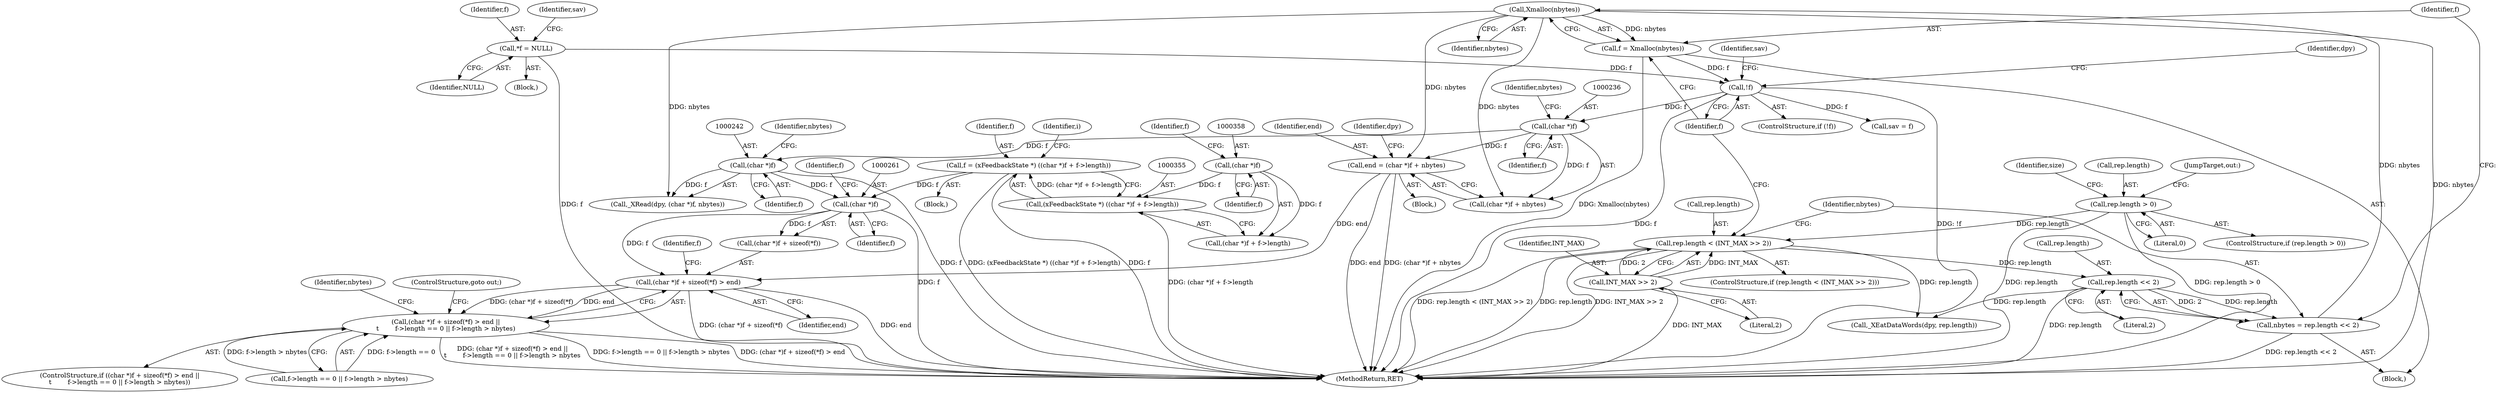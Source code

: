digraph "0_libXi_19a9cd607de73947fcfb104682f203ffe4e1f4e5_1@pointer" {
"1000258" [label="(Call,(char *)f + sizeof(*f) > end)"];
"1000260" [label="(Call,(char *)f)"];
"1000352" [label="(Call,f = (xFeedbackState *) ((char *)f + f->length))"];
"1000354" [label="(Call,(xFeedbackState *) ((char *)f + f->length))"];
"1000357" [label="(Call,(char *)f)"];
"1000241" [label="(Call,(char *)f)"];
"1000235" [label="(Call,(char *)f)"];
"1000219" [label="(Call,!f)"];
"1000114" [label="(Call,*f = NULL)"];
"1000214" [label="(Call,f = Xmalloc(nbytes))"];
"1000216" [label="(Call,Xmalloc(nbytes))"];
"1000207" [label="(Call,nbytes = rep.length << 2)"];
"1000209" [label="(Call,rep.length << 2)"];
"1000199" [label="(Call,rep.length < (INT_MAX >> 2))"];
"1000180" [label="(Call,rep.length > 0)"];
"1000203" [label="(Call,INT_MAX >> 2)"];
"1000232" [label="(Call,end = (char *)f + nbytes)"];
"1000257" [label="(Call,(char *)f + sizeof(*f) > end ||\n\t        f->length == 0 || f->length > nbytes)"];
"1000361" [label="(Identifier,f)"];
"1000116" [label="(Identifier,NULL)"];
"1000206" [label="(Block,)"];
"1000265" [label="(Identifier,f)"];
"1000189" [label="(Identifier,size)"];
"1000184" [label="(Literal,0)"];
"1000220" [label="(Identifier,f)"];
"1000244" [label="(Identifier,nbytes)"];
"1000219" [label="(Call,!f)"];
"1000204" [label="(Identifier,INT_MAX)"];
"1000359" [label="(Identifier,f)"];
"1000199" [label="(Call,rep.length < (INT_MAX >> 2))"];
"1000179" [label="(ControlStructure,if (rep.length > 0))"];
"1000243" [label="(Identifier,f)"];
"1000235" [label="(Call,(char *)f)"];
"1000775" [label="(MethodReturn,RET)"];
"1000223" [label="(Identifier,dpy)"];
"1000232" [label="(Call,end = (char *)f + nbytes)"];
"1000237" [label="(Identifier,f)"];
"1000114" [label="(Call,*f = NULL)"];
"1000278" [label="(ControlStructure,goto out;)"];
"1000356" [label="(Call,(char *)f + f->length)"];
"1000115" [label="(Identifier,f)"];
"1000180" [label="(Call,rep.length > 0)"];
"1000266" [label="(Identifier,end)"];
"1000270" [label="(Identifier,f)"];
"1000354" [label="(Call,(xFeedbackState *) ((char *)f + f->length))"];
"1000119" [label="(Identifier,sav)"];
"1000205" [label="(Literal,2)"];
"1000240" [label="(Identifier,dpy)"];
"1000213" [label="(Literal,2)"];
"1000258" [label="(Call,(char *)f + sizeof(*f) > end)"];
"1000207" [label="(Call,nbytes = rep.length << 2)"];
"1000256" [label="(ControlStructure,if ((char *)f + sizeof(*f) > end ||\n\t        f->length == 0 || f->length > nbytes))"];
"1000255" [label="(Block,)"];
"1000230" [label="(Identifier,sav)"];
"1000254" [label="(Identifier,i)"];
"1000260" [label="(Call,(char *)f)"];
"1000208" [label="(Identifier,nbytes)"];
"1000262" [label="(Identifier,f)"];
"1000257" [label="(Call,(char *)f + sizeof(*f) > end ||\n\t        f->length == 0 || f->length > nbytes)"];
"1000241" [label="(Call,(char *)f)"];
"1000216" [label="(Call,Xmalloc(nbytes))"];
"1000200" [label="(Call,rep.length)"];
"1000238" [label="(Identifier,nbytes)"];
"1000352" [label="(Call,f = (xFeedbackState *) ((char *)f + f->length))"];
"1000259" [label="(Call,(char *)f + sizeof(*f))"];
"1000239" [label="(Call,_XRead(dpy, (char *)f, nbytes))"];
"1000353" [label="(Identifier,f)"];
"1000217" [label="(Identifier,nbytes)"];
"1000210" [label="(Call,rep.length)"];
"1000222" [label="(Call,_XEatDataWords(dpy, rep.length))"];
"1000198" [label="(ControlStructure,if (rep.length < (INT_MAX >> 2)))"];
"1000267" [label="(Call,f->length == 0 || f->length > nbytes)"];
"1000280" [label="(Identifier,nbytes)"];
"1000218" [label="(ControlStructure,if (!f))"];
"1000214" [label="(Call,f = Xmalloc(nbytes))"];
"1000185" [label="(Block,)"];
"1000181" [label="(Call,rep.length)"];
"1000203" [label="(Call,INT_MAX >> 2)"];
"1000234" [label="(Call,(char *)f + nbytes)"];
"1000209" [label="(Call,rep.length << 2)"];
"1000233" [label="(Identifier,end)"];
"1000357" [label="(Call,(char *)f)"];
"1000104" [label="(Block,)"];
"1000215" [label="(Identifier,f)"];
"1000229" [label="(Call,sav = f)"];
"1000765" [label="(JumpTarget,out:)"];
"1000258" -> "1000257"  [label="AST: "];
"1000258" -> "1000266"  [label="CFG: "];
"1000259" -> "1000258"  [label="AST: "];
"1000266" -> "1000258"  [label="AST: "];
"1000270" -> "1000258"  [label="CFG: "];
"1000257" -> "1000258"  [label="CFG: "];
"1000258" -> "1000775"  [label="DDG: (char *)f + sizeof(*f)"];
"1000258" -> "1000775"  [label="DDG: end"];
"1000258" -> "1000257"  [label="DDG: (char *)f + sizeof(*f)"];
"1000258" -> "1000257"  [label="DDG: end"];
"1000260" -> "1000258"  [label="DDG: f"];
"1000232" -> "1000258"  [label="DDG: end"];
"1000260" -> "1000259"  [label="AST: "];
"1000260" -> "1000262"  [label="CFG: "];
"1000261" -> "1000260"  [label="AST: "];
"1000262" -> "1000260"  [label="AST: "];
"1000265" -> "1000260"  [label="CFG: "];
"1000260" -> "1000775"  [label="DDG: f"];
"1000260" -> "1000259"  [label="DDG: f"];
"1000352" -> "1000260"  [label="DDG: f"];
"1000241" -> "1000260"  [label="DDG: f"];
"1000352" -> "1000255"  [label="AST: "];
"1000352" -> "1000354"  [label="CFG: "];
"1000353" -> "1000352"  [label="AST: "];
"1000354" -> "1000352"  [label="AST: "];
"1000254" -> "1000352"  [label="CFG: "];
"1000352" -> "1000775"  [label="DDG: f"];
"1000352" -> "1000775"  [label="DDG: (xFeedbackState *) ((char *)f + f->length)"];
"1000354" -> "1000352"  [label="DDG: (char *)f + f->length"];
"1000354" -> "1000356"  [label="CFG: "];
"1000355" -> "1000354"  [label="AST: "];
"1000356" -> "1000354"  [label="AST: "];
"1000354" -> "1000775"  [label="DDG: (char *)f + f->length"];
"1000357" -> "1000354"  [label="DDG: f"];
"1000357" -> "1000356"  [label="AST: "];
"1000357" -> "1000359"  [label="CFG: "];
"1000358" -> "1000357"  [label="AST: "];
"1000359" -> "1000357"  [label="AST: "];
"1000361" -> "1000357"  [label="CFG: "];
"1000357" -> "1000356"  [label="DDG: f"];
"1000241" -> "1000239"  [label="AST: "];
"1000241" -> "1000243"  [label="CFG: "];
"1000242" -> "1000241"  [label="AST: "];
"1000243" -> "1000241"  [label="AST: "];
"1000244" -> "1000241"  [label="CFG: "];
"1000241" -> "1000775"  [label="DDG: f"];
"1000241" -> "1000239"  [label="DDG: f"];
"1000235" -> "1000241"  [label="DDG: f"];
"1000235" -> "1000234"  [label="AST: "];
"1000235" -> "1000237"  [label="CFG: "];
"1000236" -> "1000235"  [label="AST: "];
"1000237" -> "1000235"  [label="AST: "];
"1000238" -> "1000235"  [label="CFG: "];
"1000235" -> "1000232"  [label="DDG: f"];
"1000235" -> "1000234"  [label="DDG: f"];
"1000219" -> "1000235"  [label="DDG: f"];
"1000219" -> "1000218"  [label="AST: "];
"1000219" -> "1000220"  [label="CFG: "];
"1000220" -> "1000219"  [label="AST: "];
"1000223" -> "1000219"  [label="CFG: "];
"1000230" -> "1000219"  [label="CFG: "];
"1000219" -> "1000775"  [label="DDG: !f"];
"1000219" -> "1000775"  [label="DDG: f"];
"1000114" -> "1000219"  [label="DDG: f"];
"1000214" -> "1000219"  [label="DDG: f"];
"1000219" -> "1000229"  [label="DDG: f"];
"1000114" -> "1000104"  [label="AST: "];
"1000114" -> "1000116"  [label="CFG: "];
"1000115" -> "1000114"  [label="AST: "];
"1000116" -> "1000114"  [label="AST: "];
"1000119" -> "1000114"  [label="CFG: "];
"1000114" -> "1000775"  [label="DDG: f"];
"1000214" -> "1000206"  [label="AST: "];
"1000214" -> "1000216"  [label="CFG: "];
"1000215" -> "1000214"  [label="AST: "];
"1000216" -> "1000214"  [label="AST: "];
"1000220" -> "1000214"  [label="CFG: "];
"1000214" -> "1000775"  [label="DDG: Xmalloc(nbytes)"];
"1000216" -> "1000214"  [label="DDG: nbytes"];
"1000216" -> "1000217"  [label="CFG: "];
"1000217" -> "1000216"  [label="AST: "];
"1000216" -> "1000775"  [label="DDG: nbytes"];
"1000207" -> "1000216"  [label="DDG: nbytes"];
"1000216" -> "1000232"  [label="DDG: nbytes"];
"1000216" -> "1000234"  [label="DDG: nbytes"];
"1000216" -> "1000239"  [label="DDG: nbytes"];
"1000207" -> "1000206"  [label="AST: "];
"1000207" -> "1000209"  [label="CFG: "];
"1000208" -> "1000207"  [label="AST: "];
"1000209" -> "1000207"  [label="AST: "];
"1000215" -> "1000207"  [label="CFG: "];
"1000207" -> "1000775"  [label="DDG: rep.length << 2"];
"1000209" -> "1000207"  [label="DDG: rep.length"];
"1000209" -> "1000207"  [label="DDG: 2"];
"1000209" -> "1000213"  [label="CFG: "];
"1000210" -> "1000209"  [label="AST: "];
"1000213" -> "1000209"  [label="AST: "];
"1000209" -> "1000775"  [label="DDG: rep.length"];
"1000199" -> "1000209"  [label="DDG: rep.length"];
"1000209" -> "1000222"  [label="DDG: rep.length"];
"1000199" -> "1000198"  [label="AST: "];
"1000199" -> "1000203"  [label="CFG: "];
"1000200" -> "1000199"  [label="AST: "];
"1000203" -> "1000199"  [label="AST: "];
"1000208" -> "1000199"  [label="CFG: "];
"1000220" -> "1000199"  [label="CFG: "];
"1000199" -> "1000775"  [label="DDG: rep.length"];
"1000199" -> "1000775"  [label="DDG: INT_MAX >> 2"];
"1000199" -> "1000775"  [label="DDG: rep.length < (INT_MAX >> 2)"];
"1000180" -> "1000199"  [label="DDG: rep.length"];
"1000203" -> "1000199"  [label="DDG: INT_MAX"];
"1000203" -> "1000199"  [label="DDG: 2"];
"1000199" -> "1000222"  [label="DDG: rep.length"];
"1000180" -> "1000179"  [label="AST: "];
"1000180" -> "1000184"  [label="CFG: "];
"1000181" -> "1000180"  [label="AST: "];
"1000184" -> "1000180"  [label="AST: "];
"1000189" -> "1000180"  [label="CFG: "];
"1000765" -> "1000180"  [label="CFG: "];
"1000180" -> "1000775"  [label="DDG: rep.length"];
"1000180" -> "1000775"  [label="DDG: rep.length > 0"];
"1000203" -> "1000205"  [label="CFG: "];
"1000204" -> "1000203"  [label="AST: "];
"1000205" -> "1000203"  [label="AST: "];
"1000203" -> "1000775"  [label="DDG: INT_MAX"];
"1000232" -> "1000185"  [label="AST: "];
"1000232" -> "1000234"  [label="CFG: "];
"1000233" -> "1000232"  [label="AST: "];
"1000234" -> "1000232"  [label="AST: "];
"1000240" -> "1000232"  [label="CFG: "];
"1000232" -> "1000775"  [label="DDG: end"];
"1000232" -> "1000775"  [label="DDG: (char *)f + nbytes"];
"1000257" -> "1000256"  [label="AST: "];
"1000257" -> "1000267"  [label="CFG: "];
"1000267" -> "1000257"  [label="AST: "];
"1000278" -> "1000257"  [label="CFG: "];
"1000280" -> "1000257"  [label="CFG: "];
"1000257" -> "1000775"  [label="DDG: f->length == 0 || f->length > nbytes"];
"1000257" -> "1000775"  [label="DDG: (char *)f + sizeof(*f) > end"];
"1000257" -> "1000775"  [label="DDG: (char *)f + sizeof(*f) > end ||\n\t        f->length == 0 || f->length > nbytes"];
"1000267" -> "1000257"  [label="DDG: f->length == 0"];
"1000267" -> "1000257"  [label="DDG: f->length > nbytes"];
}
